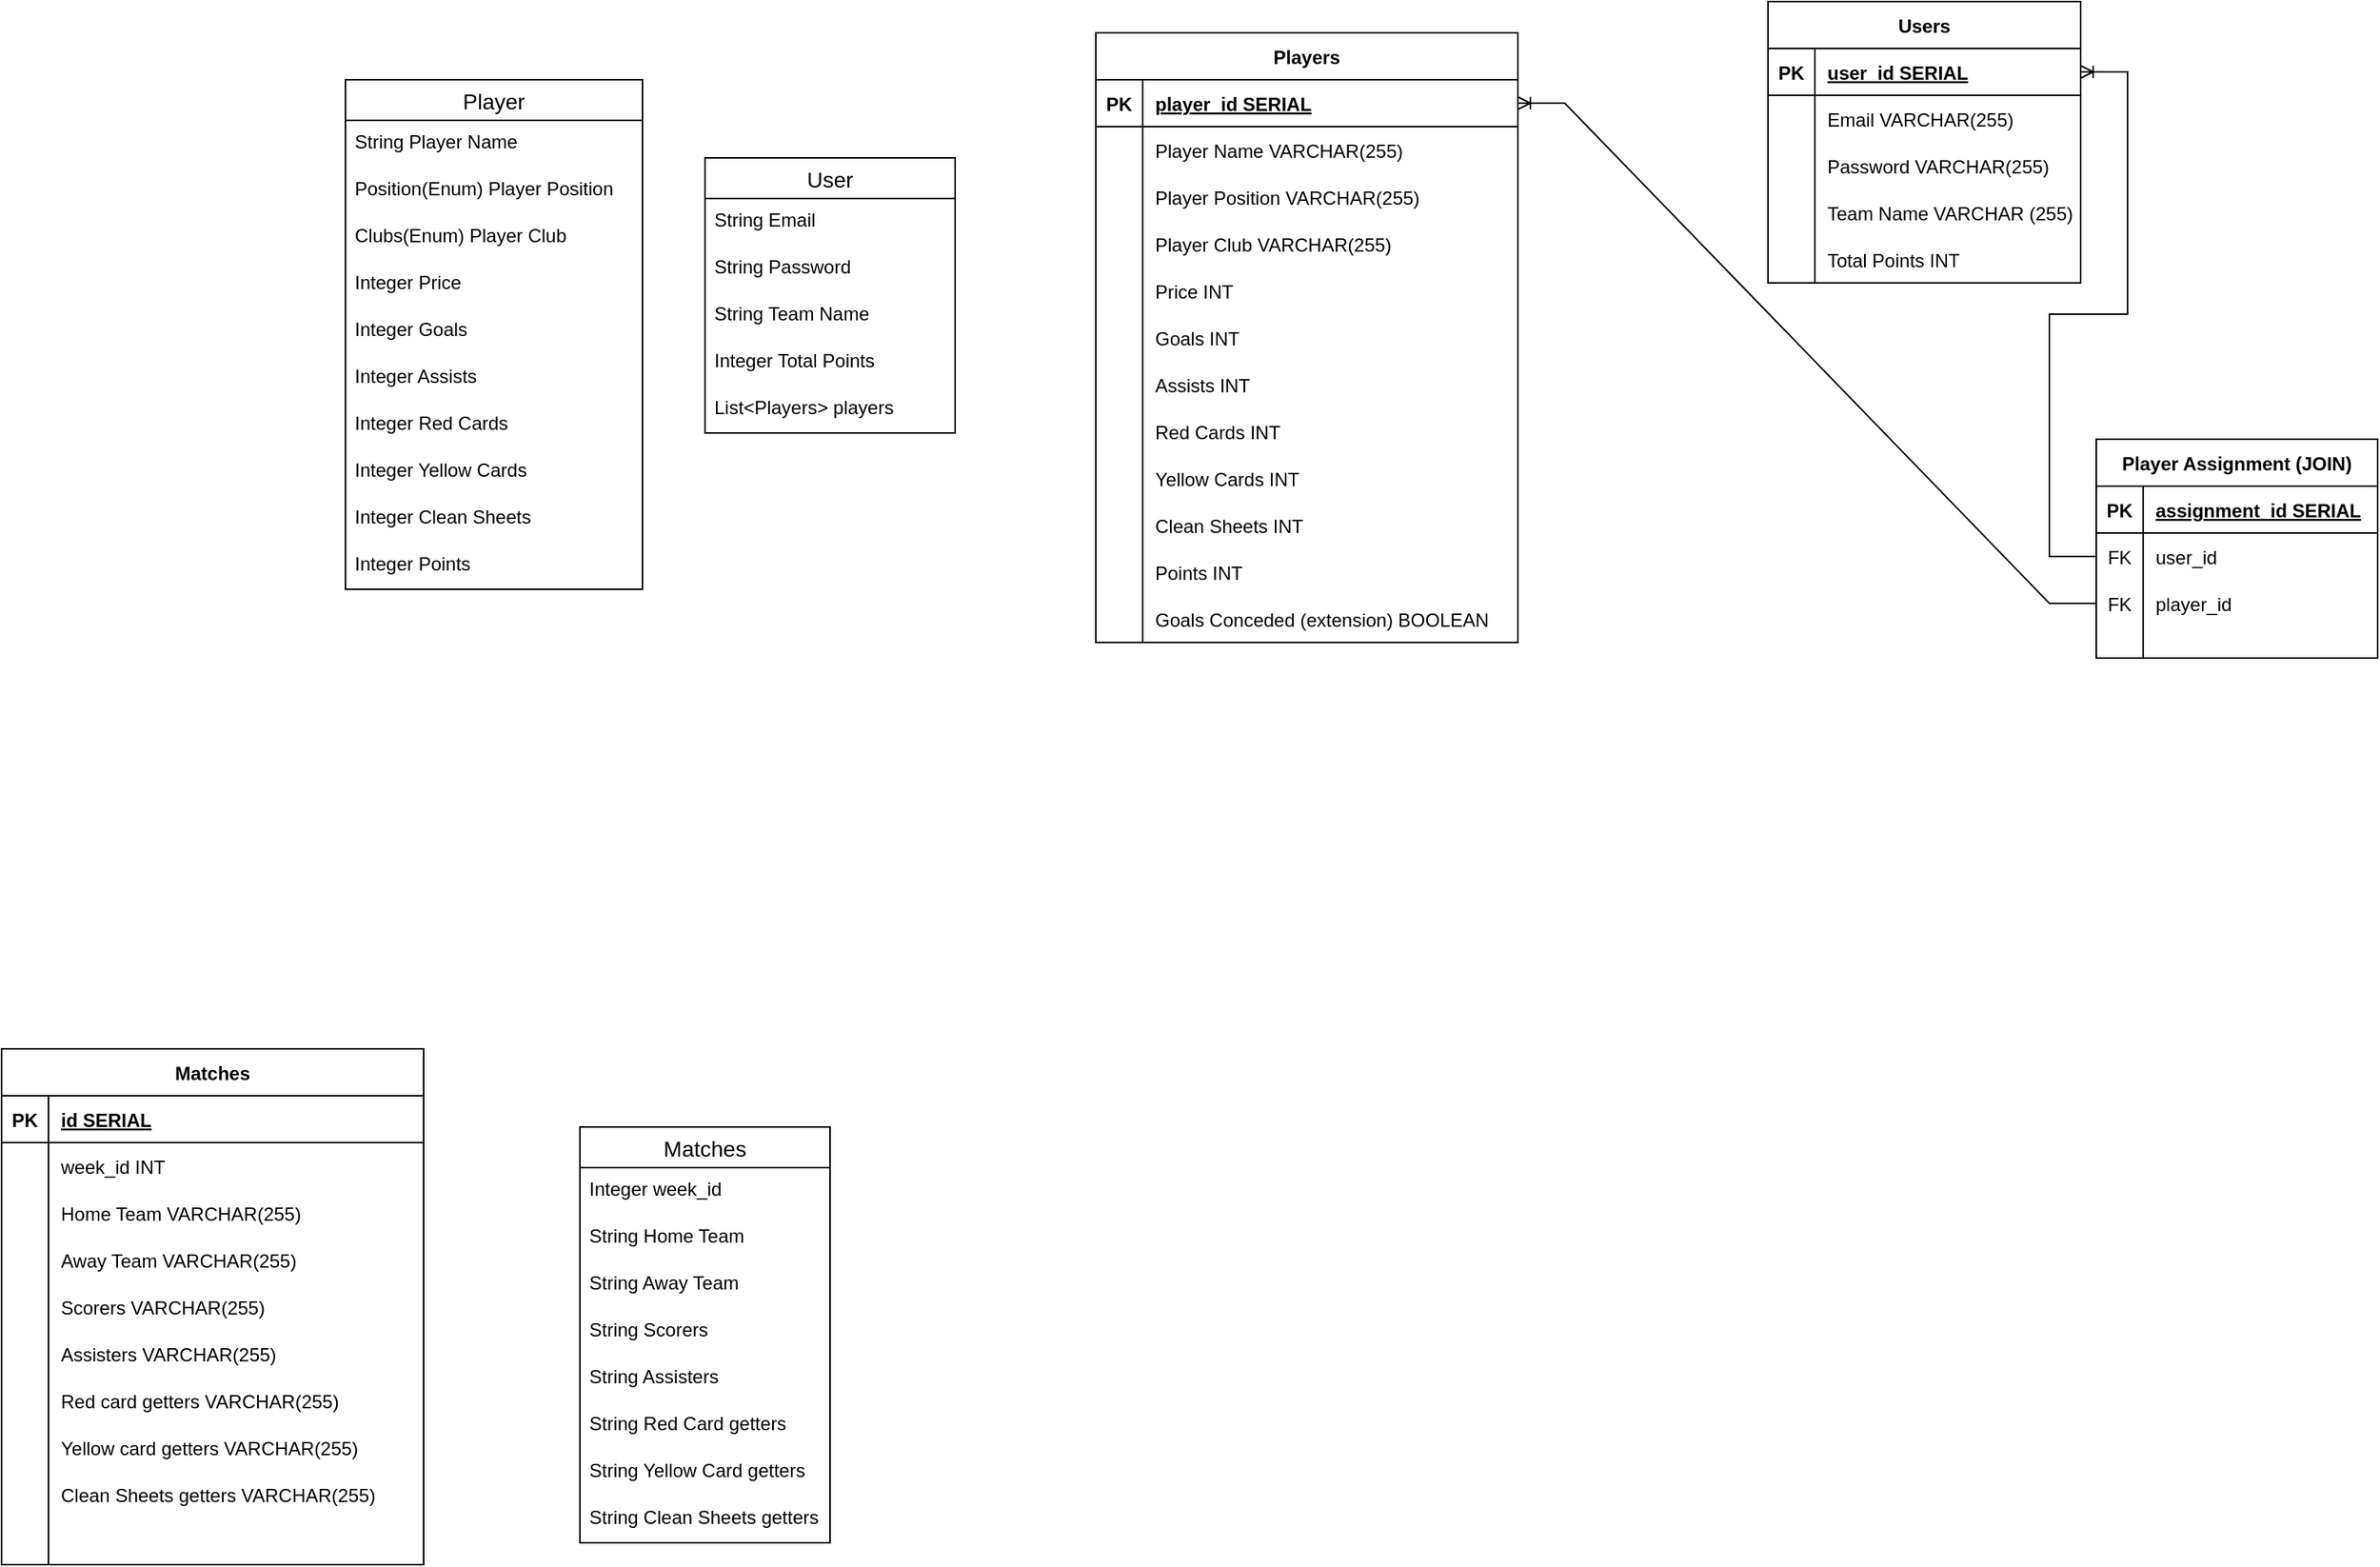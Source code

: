<mxfile version="16.6.3" type="github" pages="2">
  <diagram id="9XhqJXmCN1dYrfDe8zTq" name="Page-1">
    <mxGraphModel dx="2253" dy="662" grid="1" gridSize="10" guides="1" tooltips="1" connect="1" arrows="1" fold="1" page="1" pageScale="1" pageWidth="827" pageHeight="1169" math="0" shadow="0">
      <root>
        <mxCell id="0" />
        <mxCell id="1" parent="0" />
        <mxCell id="q5fQ6nlfeLpBxA3YFHx5-1" value="Players" style="shape=table;startSize=30;container=1;collapsible=1;childLayout=tableLayout;fixedRows=1;rowLines=0;fontStyle=1;align=center;resizeLast=1;" parent="1" vertex="1">
          <mxGeometry x="-100" y="60" width="270" height="390" as="geometry" />
        </mxCell>
        <mxCell id="q5fQ6nlfeLpBxA3YFHx5-2" value="" style="shape=tableRow;horizontal=0;startSize=0;swimlaneHead=0;swimlaneBody=0;fillColor=none;collapsible=0;dropTarget=0;points=[[0,0.5],[1,0.5]];portConstraint=eastwest;top=0;left=0;right=0;bottom=1;" parent="q5fQ6nlfeLpBxA3YFHx5-1" vertex="1">
          <mxGeometry y="30" width="270" height="30" as="geometry" />
        </mxCell>
        <mxCell id="q5fQ6nlfeLpBxA3YFHx5-3" value="PK" style="shape=partialRectangle;connectable=0;fillColor=none;top=0;left=0;bottom=0;right=0;fontStyle=1;overflow=hidden;" parent="q5fQ6nlfeLpBxA3YFHx5-2" vertex="1">
          <mxGeometry width="30" height="30" as="geometry">
            <mxRectangle width="30" height="30" as="alternateBounds" />
          </mxGeometry>
        </mxCell>
        <mxCell id="q5fQ6nlfeLpBxA3YFHx5-4" value="player_id SERIAL" style="shape=partialRectangle;connectable=0;fillColor=none;top=0;left=0;bottom=0;right=0;align=left;spacingLeft=6;fontStyle=5;overflow=hidden;" parent="q5fQ6nlfeLpBxA3YFHx5-2" vertex="1">
          <mxGeometry x="30" width="240" height="30" as="geometry">
            <mxRectangle width="240" height="30" as="alternateBounds" />
          </mxGeometry>
        </mxCell>
        <mxCell id="q5fQ6nlfeLpBxA3YFHx5-59" value="" style="shape=tableRow;horizontal=0;startSize=0;swimlaneHead=0;swimlaneBody=0;fillColor=none;collapsible=0;dropTarget=0;points=[[0,0.5],[1,0.5]];portConstraint=eastwest;top=0;left=0;right=0;bottom=0;" parent="q5fQ6nlfeLpBxA3YFHx5-1" vertex="1">
          <mxGeometry y="60" width="270" height="30" as="geometry" />
        </mxCell>
        <mxCell id="q5fQ6nlfeLpBxA3YFHx5-60" value="" style="shape=partialRectangle;connectable=0;fillColor=none;top=0;left=0;bottom=0;right=0;editable=1;overflow=hidden;" parent="q5fQ6nlfeLpBxA3YFHx5-59" vertex="1">
          <mxGeometry width="30" height="30" as="geometry">
            <mxRectangle width="30" height="30" as="alternateBounds" />
          </mxGeometry>
        </mxCell>
        <mxCell id="q5fQ6nlfeLpBxA3YFHx5-61" value="Player Name VARCHAR(255)" style="shape=partialRectangle;connectable=0;fillColor=none;top=0;left=0;bottom=0;right=0;align=left;spacingLeft=6;overflow=hidden;" parent="q5fQ6nlfeLpBxA3YFHx5-59" vertex="1">
          <mxGeometry x="30" width="240" height="30" as="geometry">
            <mxRectangle width="240" height="30" as="alternateBounds" />
          </mxGeometry>
        </mxCell>
        <mxCell id="q5fQ6nlfeLpBxA3YFHx5-65" value="" style="shape=tableRow;horizontal=0;startSize=0;swimlaneHead=0;swimlaneBody=0;fillColor=none;collapsible=0;dropTarget=0;points=[[0,0.5],[1,0.5]];portConstraint=eastwest;top=0;left=0;right=0;bottom=0;" parent="q5fQ6nlfeLpBxA3YFHx5-1" vertex="1">
          <mxGeometry y="90" width="270" height="30" as="geometry" />
        </mxCell>
        <mxCell id="q5fQ6nlfeLpBxA3YFHx5-66" value="" style="shape=partialRectangle;connectable=0;fillColor=none;top=0;left=0;bottom=0;right=0;editable=1;overflow=hidden;" parent="q5fQ6nlfeLpBxA3YFHx5-65" vertex="1">
          <mxGeometry width="30" height="30" as="geometry">
            <mxRectangle width="30" height="30" as="alternateBounds" />
          </mxGeometry>
        </mxCell>
        <mxCell id="q5fQ6nlfeLpBxA3YFHx5-67" value="Player Position VARCHAR(255)" style="shape=partialRectangle;connectable=0;fillColor=none;top=0;left=0;bottom=0;right=0;align=left;spacingLeft=6;overflow=hidden;" parent="q5fQ6nlfeLpBxA3YFHx5-65" vertex="1">
          <mxGeometry x="30" width="240" height="30" as="geometry">
            <mxRectangle width="240" height="30" as="alternateBounds" />
          </mxGeometry>
        </mxCell>
        <mxCell id="q5fQ6nlfeLpBxA3YFHx5-62" value="" style="shape=tableRow;horizontal=0;startSize=0;swimlaneHead=0;swimlaneBody=0;fillColor=none;collapsible=0;dropTarget=0;points=[[0,0.5],[1,0.5]];portConstraint=eastwest;top=0;left=0;right=0;bottom=0;" parent="q5fQ6nlfeLpBxA3YFHx5-1" vertex="1">
          <mxGeometry y="120" width="270" height="30" as="geometry" />
        </mxCell>
        <mxCell id="q5fQ6nlfeLpBxA3YFHx5-63" value="" style="shape=partialRectangle;connectable=0;fillColor=none;top=0;left=0;bottom=0;right=0;editable=1;overflow=hidden;" parent="q5fQ6nlfeLpBxA3YFHx5-62" vertex="1">
          <mxGeometry width="30" height="30" as="geometry">
            <mxRectangle width="30" height="30" as="alternateBounds" />
          </mxGeometry>
        </mxCell>
        <mxCell id="q5fQ6nlfeLpBxA3YFHx5-64" value="Player Club VARCHAR(255)" style="shape=partialRectangle;connectable=0;fillColor=none;top=0;left=0;bottom=0;right=0;align=left;spacingLeft=6;overflow=hidden;" parent="q5fQ6nlfeLpBxA3YFHx5-62" vertex="1">
          <mxGeometry x="30" width="240" height="30" as="geometry">
            <mxRectangle width="240" height="30" as="alternateBounds" />
          </mxGeometry>
        </mxCell>
        <mxCell id="q5fQ6nlfeLpBxA3YFHx5-5" value="" style="shape=tableRow;horizontal=0;startSize=0;swimlaneHead=0;swimlaneBody=0;fillColor=none;collapsible=0;dropTarget=0;points=[[0,0.5],[1,0.5]];portConstraint=eastwest;top=0;left=0;right=0;bottom=0;" parent="q5fQ6nlfeLpBxA3YFHx5-1" vertex="1">
          <mxGeometry y="150" width="270" height="30" as="geometry" />
        </mxCell>
        <mxCell id="q5fQ6nlfeLpBxA3YFHx5-6" value="" style="shape=partialRectangle;connectable=0;fillColor=none;top=0;left=0;bottom=0;right=0;editable=1;overflow=hidden;" parent="q5fQ6nlfeLpBxA3YFHx5-5" vertex="1">
          <mxGeometry width="30" height="30" as="geometry">
            <mxRectangle width="30" height="30" as="alternateBounds" />
          </mxGeometry>
        </mxCell>
        <mxCell id="q5fQ6nlfeLpBxA3YFHx5-7" value="Price INT" style="shape=partialRectangle;connectable=0;fillColor=none;top=0;left=0;bottom=0;right=0;align=left;spacingLeft=6;overflow=hidden;" parent="q5fQ6nlfeLpBxA3YFHx5-5" vertex="1">
          <mxGeometry x="30" width="240" height="30" as="geometry">
            <mxRectangle width="240" height="30" as="alternateBounds" />
          </mxGeometry>
        </mxCell>
        <mxCell id="q5fQ6nlfeLpBxA3YFHx5-8" value="" style="shape=tableRow;horizontal=0;startSize=0;swimlaneHead=0;swimlaneBody=0;fillColor=none;collapsible=0;dropTarget=0;points=[[0,0.5],[1,0.5]];portConstraint=eastwest;top=0;left=0;right=0;bottom=0;" parent="q5fQ6nlfeLpBxA3YFHx5-1" vertex="1">
          <mxGeometry y="180" width="270" height="30" as="geometry" />
        </mxCell>
        <mxCell id="q5fQ6nlfeLpBxA3YFHx5-9" value="" style="shape=partialRectangle;connectable=0;fillColor=none;top=0;left=0;bottom=0;right=0;editable=1;overflow=hidden;" parent="q5fQ6nlfeLpBxA3YFHx5-8" vertex="1">
          <mxGeometry width="30" height="30" as="geometry">
            <mxRectangle width="30" height="30" as="alternateBounds" />
          </mxGeometry>
        </mxCell>
        <mxCell id="q5fQ6nlfeLpBxA3YFHx5-10" value="Goals INT" style="shape=partialRectangle;connectable=0;fillColor=none;top=0;left=0;bottom=0;right=0;align=left;spacingLeft=6;overflow=hidden;" parent="q5fQ6nlfeLpBxA3YFHx5-8" vertex="1">
          <mxGeometry x="30" width="240" height="30" as="geometry">
            <mxRectangle width="240" height="30" as="alternateBounds" />
          </mxGeometry>
        </mxCell>
        <mxCell id="q5fQ6nlfeLpBxA3YFHx5-11" value="" style="shape=tableRow;horizontal=0;startSize=0;swimlaneHead=0;swimlaneBody=0;fillColor=none;collapsible=0;dropTarget=0;points=[[0,0.5],[1,0.5]];portConstraint=eastwest;top=0;left=0;right=0;bottom=0;" parent="q5fQ6nlfeLpBxA3YFHx5-1" vertex="1">
          <mxGeometry y="210" width="270" height="30" as="geometry" />
        </mxCell>
        <mxCell id="q5fQ6nlfeLpBxA3YFHx5-12" value="" style="shape=partialRectangle;connectable=0;fillColor=none;top=0;left=0;bottom=0;right=0;editable=1;overflow=hidden;" parent="q5fQ6nlfeLpBxA3YFHx5-11" vertex="1">
          <mxGeometry width="30" height="30" as="geometry">
            <mxRectangle width="30" height="30" as="alternateBounds" />
          </mxGeometry>
        </mxCell>
        <mxCell id="q5fQ6nlfeLpBxA3YFHx5-13" value="Assists INT" style="shape=partialRectangle;connectable=0;fillColor=none;top=0;left=0;bottom=0;right=0;align=left;spacingLeft=6;overflow=hidden;" parent="q5fQ6nlfeLpBxA3YFHx5-11" vertex="1">
          <mxGeometry x="30" width="240" height="30" as="geometry">
            <mxRectangle width="240" height="30" as="alternateBounds" />
          </mxGeometry>
        </mxCell>
        <mxCell id="q5fQ6nlfeLpBxA3YFHx5-44" value="" style="shape=tableRow;horizontal=0;startSize=0;swimlaneHead=0;swimlaneBody=0;fillColor=none;collapsible=0;dropTarget=0;points=[[0,0.5],[1,0.5]];portConstraint=eastwest;top=0;left=0;right=0;bottom=0;" parent="q5fQ6nlfeLpBxA3YFHx5-1" vertex="1">
          <mxGeometry y="240" width="270" height="30" as="geometry" />
        </mxCell>
        <mxCell id="q5fQ6nlfeLpBxA3YFHx5-45" value="" style="shape=partialRectangle;connectable=0;fillColor=none;top=0;left=0;bottom=0;right=0;editable=1;overflow=hidden;" parent="q5fQ6nlfeLpBxA3YFHx5-44" vertex="1">
          <mxGeometry width="30" height="30" as="geometry">
            <mxRectangle width="30" height="30" as="alternateBounds" />
          </mxGeometry>
        </mxCell>
        <mxCell id="q5fQ6nlfeLpBxA3YFHx5-46" value="Red Cards INT" style="shape=partialRectangle;connectable=0;fillColor=none;top=0;left=0;bottom=0;right=0;align=left;spacingLeft=6;overflow=hidden;" parent="q5fQ6nlfeLpBxA3YFHx5-44" vertex="1">
          <mxGeometry x="30" width="240" height="30" as="geometry">
            <mxRectangle width="240" height="30" as="alternateBounds" />
          </mxGeometry>
        </mxCell>
        <mxCell id="q5fQ6nlfeLpBxA3YFHx5-47" value="" style="shape=tableRow;horizontal=0;startSize=0;swimlaneHead=0;swimlaneBody=0;fillColor=none;collapsible=0;dropTarget=0;points=[[0,0.5],[1,0.5]];portConstraint=eastwest;top=0;left=0;right=0;bottom=0;" parent="q5fQ6nlfeLpBxA3YFHx5-1" vertex="1">
          <mxGeometry y="270" width="270" height="30" as="geometry" />
        </mxCell>
        <mxCell id="q5fQ6nlfeLpBxA3YFHx5-48" value="" style="shape=partialRectangle;connectable=0;fillColor=none;top=0;left=0;bottom=0;right=0;editable=1;overflow=hidden;" parent="q5fQ6nlfeLpBxA3YFHx5-47" vertex="1">
          <mxGeometry width="30" height="30" as="geometry">
            <mxRectangle width="30" height="30" as="alternateBounds" />
          </mxGeometry>
        </mxCell>
        <mxCell id="q5fQ6nlfeLpBxA3YFHx5-49" value="Yellow Cards INT" style="shape=partialRectangle;connectable=0;fillColor=none;top=0;left=0;bottom=0;right=0;align=left;spacingLeft=6;overflow=hidden;" parent="q5fQ6nlfeLpBxA3YFHx5-47" vertex="1">
          <mxGeometry x="30" width="240" height="30" as="geometry">
            <mxRectangle width="240" height="30" as="alternateBounds" />
          </mxGeometry>
        </mxCell>
        <mxCell id="q5fQ6nlfeLpBxA3YFHx5-50" value="" style="shape=tableRow;horizontal=0;startSize=0;swimlaneHead=0;swimlaneBody=0;fillColor=none;collapsible=0;dropTarget=0;points=[[0,0.5],[1,0.5]];portConstraint=eastwest;top=0;left=0;right=0;bottom=0;" parent="q5fQ6nlfeLpBxA3YFHx5-1" vertex="1">
          <mxGeometry y="300" width="270" height="30" as="geometry" />
        </mxCell>
        <mxCell id="q5fQ6nlfeLpBxA3YFHx5-51" value="" style="shape=partialRectangle;connectable=0;fillColor=none;top=0;left=0;bottom=0;right=0;editable=1;overflow=hidden;" parent="q5fQ6nlfeLpBxA3YFHx5-50" vertex="1">
          <mxGeometry width="30" height="30" as="geometry">
            <mxRectangle width="30" height="30" as="alternateBounds" />
          </mxGeometry>
        </mxCell>
        <mxCell id="q5fQ6nlfeLpBxA3YFHx5-52" value="Clean Sheets INT" style="shape=partialRectangle;connectable=0;fillColor=none;top=0;left=0;bottom=0;right=0;align=left;spacingLeft=6;overflow=hidden;" parent="q5fQ6nlfeLpBxA3YFHx5-50" vertex="1">
          <mxGeometry x="30" width="240" height="30" as="geometry">
            <mxRectangle width="240" height="30" as="alternateBounds" />
          </mxGeometry>
        </mxCell>
        <mxCell id="q5fQ6nlfeLpBxA3YFHx5-56" value="" style="shape=tableRow;horizontal=0;startSize=0;swimlaneHead=0;swimlaneBody=0;fillColor=none;collapsible=0;dropTarget=0;points=[[0,0.5],[1,0.5]];portConstraint=eastwest;top=0;left=0;right=0;bottom=0;" parent="q5fQ6nlfeLpBxA3YFHx5-1" vertex="1">
          <mxGeometry y="330" width="270" height="30" as="geometry" />
        </mxCell>
        <mxCell id="q5fQ6nlfeLpBxA3YFHx5-57" value="" style="shape=partialRectangle;connectable=0;fillColor=none;top=0;left=0;bottom=0;right=0;editable=1;overflow=hidden;" parent="q5fQ6nlfeLpBxA3YFHx5-56" vertex="1">
          <mxGeometry width="30" height="30" as="geometry">
            <mxRectangle width="30" height="30" as="alternateBounds" />
          </mxGeometry>
        </mxCell>
        <mxCell id="q5fQ6nlfeLpBxA3YFHx5-58" value="Points INT" style="shape=partialRectangle;connectable=0;fillColor=none;top=0;left=0;bottom=0;right=0;align=left;spacingLeft=6;overflow=hidden;" parent="q5fQ6nlfeLpBxA3YFHx5-56" vertex="1">
          <mxGeometry x="30" width="240" height="30" as="geometry">
            <mxRectangle width="240" height="30" as="alternateBounds" />
          </mxGeometry>
        </mxCell>
        <mxCell id="q5fQ6nlfeLpBxA3YFHx5-53" value="" style="shape=tableRow;horizontal=0;startSize=0;swimlaneHead=0;swimlaneBody=0;fillColor=none;collapsible=0;dropTarget=0;points=[[0,0.5],[1,0.5]];portConstraint=eastwest;top=0;left=0;right=0;bottom=0;" parent="q5fQ6nlfeLpBxA3YFHx5-1" vertex="1">
          <mxGeometry y="360" width="270" height="30" as="geometry" />
        </mxCell>
        <mxCell id="q5fQ6nlfeLpBxA3YFHx5-54" value="" style="shape=partialRectangle;connectable=0;fillColor=none;top=0;left=0;bottom=0;right=0;editable=1;overflow=hidden;" parent="q5fQ6nlfeLpBxA3YFHx5-53" vertex="1">
          <mxGeometry width="30" height="30" as="geometry">
            <mxRectangle width="30" height="30" as="alternateBounds" />
          </mxGeometry>
        </mxCell>
        <mxCell id="q5fQ6nlfeLpBxA3YFHx5-55" value="Goals Conceded (extension) BOOLEAN" style="shape=partialRectangle;connectable=0;fillColor=none;top=0;left=0;bottom=0;right=0;align=left;spacingLeft=6;overflow=hidden;" parent="q5fQ6nlfeLpBxA3YFHx5-53" vertex="1">
          <mxGeometry x="30" width="240" height="30" as="geometry">
            <mxRectangle width="240" height="30" as="alternateBounds" />
          </mxGeometry>
        </mxCell>
        <mxCell id="q5fQ6nlfeLpBxA3YFHx5-14" value="Player Assignment (JOIN)" style="shape=table;startSize=30;container=1;collapsible=1;childLayout=tableLayout;fixedRows=1;rowLines=0;fontStyle=1;align=center;resizeLast=1;" parent="1" vertex="1">
          <mxGeometry x="540" y="320" width="180" height="140" as="geometry" />
        </mxCell>
        <mxCell id="q5fQ6nlfeLpBxA3YFHx5-15" value="" style="shape=tableRow;horizontal=0;startSize=0;swimlaneHead=0;swimlaneBody=0;fillColor=none;collapsible=0;dropTarget=0;points=[[0,0.5],[1,0.5]];portConstraint=eastwest;top=0;left=0;right=0;bottom=1;" parent="q5fQ6nlfeLpBxA3YFHx5-14" vertex="1">
          <mxGeometry y="30" width="180" height="30" as="geometry" />
        </mxCell>
        <mxCell id="q5fQ6nlfeLpBxA3YFHx5-16" value="PK" style="shape=partialRectangle;connectable=0;fillColor=none;top=0;left=0;bottom=0;right=0;fontStyle=1;overflow=hidden;" parent="q5fQ6nlfeLpBxA3YFHx5-15" vertex="1">
          <mxGeometry width="30" height="30" as="geometry">
            <mxRectangle width="30" height="30" as="alternateBounds" />
          </mxGeometry>
        </mxCell>
        <mxCell id="q5fQ6nlfeLpBxA3YFHx5-17" value="assignment_id SERIAL" style="shape=partialRectangle;connectable=0;fillColor=none;top=0;left=0;bottom=0;right=0;align=left;spacingLeft=6;fontStyle=5;overflow=hidden;" parent="q5fQ6nlfeLpBxA3YFHx5-15" vertex="1">
          <mxGeometry x="30" width="150" height="30" as="geometry">
            <mxRectangle width="150" height="30" as="alternateBounds" />
          </mxGeometry>
        </mxCell>
        <mxCell id="q5fQ6nlfeLpBxA3YFHx5-18" value="" style="shape=tableRow;horizontal=0;startSize=0;swimlaneHead=0;swimlaneBody=0;fillColor=none;collapsible=0;dropTarget=0;points=[[0,0.5],[1,0.5]];portConstraint=eastwest;top=0;left=0;right=0;bottom=0;" parent="q5fQ6nlfeLpBxA3YFHx5-14" vertex="1">
          <mxGeometry y="60" width="180" height="30" as="geometry" />
        </mxCell>
        <mxCell id="q5fQ6nlfeLpBxA3YFHx5-19" value="FK" style="shape=partialRectangle;connectable=0;fillColor=none;top=0;left=0;bottom=0;right=0;editable=1;overflow=hidden;" parent="q5fQ6nlfeLpBxA3YFHx5-18" vertex="1">
          <mxGeometry width="30" height="30" as="geometry">
            <mxRectangle width="30" height="30" as="alternateBounds" />
          </mxGeometry>
        </mxCell>
        <mxCell id="q5fQ6nlfeLpBxA3YFHx5-20" value="user_id" style="shape=partialRectangle;connectable=0;fillColor=none;top=0;left=0;bottom=0;right=0;align=left;spacingLeft=6;overflow=hidden;" parent="q5fQ6nlfeLpBxA3YFHx5-18" vertex="1">
          <mxGeometry x="30" width="150" height="30" as="geometry">
            <mxRectangle width="150" height="30" as="alternateBounds" />
          </mxGeometry>
        </mxCell>
        <mxCell id="q5fQ6nlfeLpBxA3YFHx5-21" value="" style="shape=tableRow;horizontal=0;startSize=0;swimlaneHead=0;swimlaneBody=0;fillColor=none;collapsible=0;dropTarget=0;points=[[0,0.5],[1,0.5]];portConstraint=eastwest;top=0;left=0;right=0;bottom=0;" parent="q5fQ6nlfeLpBxA3YFHx5-14" vertex="1">
          <mxGeometry y="90" width="180" height="30" as="geometry" />
        </mxCell>
        <mxCell id="q5fQ6nlfeLpBxA3YFHx5-22" value="FK" style="shape=partialRectangle;connectable=0;fillColor=none;top=0;left=0;bottom=0;right=0;editable=1;overflow=hidden;" parent="q5fQ6nlfeLpBxA3YFHx5-21" vertex="1">
          <mxGeometry width="30" height="30" as="geometry">
            <mxRectangle width="30" height="30" as="alternateBounds" />
          </mxGeometry>
        </mxCell>
        <mxCell id="q5fQ6nlfeLpBxA3YFHx5-23" value="player_id" style="shape=partialRectangle;connectable=0;fillColor=none;top=0;left=0;bottom=0;right=0;align=left;spacingLeft=6;overflow=hidden;" parent="q5fQ6nlfeLpBxA3YFHx5-21" vertex="1">
          <mxGeometry x="30" width="150" height="30" as="geometry">
            <mxRectangle width="150" height="30" as="alternateBounds" />
          </mxGeometry>
        </mxCell>
        <mxCell id="q5fQ6nlfeLpBxA3YFHx5-24" value="" style="shape=tableRow;horizontal=0;startSize=0;swimlaneHead=0;swimlaneBody=0;fillColor=none;collapsible=0;dropTarget=0;points=[[0,0.5],[1,0.5]];portConstraint=eastwest;top=0;left=0;right=0;bottom=0;" parent="q5fQ6nlfeLpBxA3YFHx5-14" vertex="1">
          <mxGeometry y="120" width="180" height="20" as="geometry" />
        </mxCell>
        <mxCell id="q5fQ6nlfeLpBxA3YFHx5-25" value="" style="shape=partialRectangle;connectable=0;fillColor=none;top=0;left=0;bottom=0;right=0;editable=1;overflow=hidden;" parent="q5fQ6nlfeLpBxA3YFHx5-24" vertex="1">
          <mxGeometry width="30" height="20" as="geometry">
            <mxRectangle width="30" height="20" as="alternateBounds" />
          </mxGeometry>
        </mxCell>
        <mxCell id="q5fQ6nlfeLpBxA3YFHx5-26" value="" style="shape=partialRectangle;connectable=0;fillColor=none;top=0;left=0;bottom=0;right=0;align=left;spacingLeft=6;overflow=hidden;" parent="q5fQ6nlfeLpBxA3YFHx5-24" vertex="1">
          <mxGeometry x="30" width="150" height="20" as="geometry">
            <mxRectangle width="150" height="20" as="alternateBounds" />
          </mxGeometry>
        </mxCell>
        <mxCell id="q5fQ6nlfeLpBxA3YFHx5-27" value="Users" style="shape=table;startSize=30;container=1;collapsible=1;childLayout=tableLayout;fixedRows=1;rowLines=0;fontStyle=1;align=center;resizeLast=1;" parent="1" vertex="1">
          <mxGeometry x="330" y="40" width="200" height="180" as="geometry" />
        </mxCell>
        <mxCell id="q5fQ6nlfeLpBxA3YFHx5-28" value="" style="shape=tableRow;horizontal=0;startSize=0;swimlaneHead=0;swimlaneBody=0;fillColor=none;collapsible=0;dropTarget=0;points=[[0,0.5],[1,0.5]];portConstraint=eastwest;top=0;left=0;right=0;bottom=1;" parent="q5fQ6nlfeLpBxA3YFHx5-27" vertex="1">
          <mxGeometry y="30" width="200" height="30" as="geometry" />
        </mxCell>
        <mxCell id="q5fQ6nlfeLpBxA3YFHx5-29" value="PK" style="shape=partialRectangle;connectable=0;fillColor=none;top=0;left=0;bottom=0;right=0;fontStyle=1;overflow=hidden;" parent="q5fQ6nlfeLpBxA3YFHx5-28" vertex="1">
          <mxGeometry width="30" height="30" as="geometry">
            <mxRectangle width="30" height="30" as="alternateBounds" />
          </mxGeometry>
        </mxCell>
        <mxCell id="q5fQ6nlfeLpBxA3YFHx5-30" value="user_id SERIAL" style="shape=partialRectangle;connectable=0;fillColor=none;top=0;left=0;bottom=0;right=0;align=left;spacingLeft=6;fontStyle=5;overflow=hidden;" parent="q5fQ6nlfeLpBxA3YFHx5-28" vertex="1">
          <mxGeometry x="30" width="170" height="30" as="geometry">
            <mxRectangle width="170" height="30" as="alternateBounds" />
          </mxGeometry>
        </mxCell>
        <mxCell id="q5fQ6nlfeLpBxA3YFHx5-31" value="" style="shape=tableRow;horizontal=0;startSize=0;swimlaneHead=0;swimlaneBody=0;fillColor=none;collapsible=0;dropTarget=0;points=[[0,0.5],[1,0.5]];portConstraint=eastwest;top=0;left=0;right=0;bottom=0;" parent="q5fQ6nlfeLpBxA3YFHx5-27" vertex="1">
          <mxGeometry y="60" width="200" height="30" as="geometry" />
        </mxCell>
        <mxCell id="q5fQ6nlfeLpBxA3YFHx5-32" value="" style="shape=partialRectangle;connectable=0;fillColor=none;top=0;left=0;bottom=0;right=0;editable=1;overflow=hidden;" parent="q5fQ6nlfeLpBxA3YFHx5-31" vertex="1">
          <mxGeometry width="30" height="30" as="geometry">
            <mxRectangle width="30" height="30" as="alternateBounds" />
          </mxGeometry>
        </mxCell>
        <mxCell id="q5fQ6nlfeLpBxA3YFHx5-33" value="Email VARCHAR(255)" style="shape=partialRectangle;connectable=0;fillColor=none;top=0;left=0;bottom=0;right=0;align=left;spacingLeft=6;overflow=hidden;" parent="q5fQ6nlfeLpBxA3YFHx5-31" vertex="1">
          <mxGeometry x="30" width="170" height="30" as="geometry">
            <mxRectangle width="170" height="30" as="alternateBounds" />
          </mxGeometry>
        </mxCell>
        <mxCell id="q5fQ6nlfeLpBxA3YFHx5-37" value="" style="shape=tableRow;horizontal=0;startSize=0;swimlaneHead=0;swimlaneBody=0;fillColor=none;collapsible=0;dropTarget=0;points=[[0,0.5],[1,0.5]];portConstraint=eastwest;top=0;left=0;right=0;bottom=0;" parent="q5fQ6nlfeLpBxA3YFHx5-27" vertex="1">
          <mxGeometry y="90" width="200" height="30" as="geometry" />
        </mxCell>
        <mxCell id="q5fQ6nlfeLpBxA3YFHx5-38" value="" style="shape=partialRectangle;connectable=0;fillColor=none;top=0;left=0;bottom=0;right=0;editable=1;overflow=hidden;" parent="q5fQ6nlfeLpBxA3YFHx5-37" vertex="1">
          <mxGeometry width="30" height="30" as="geometry">
            <mxRectangle width="30" height="30" as="alternateBounds" />
          </mxGeometry>
        </mxCell>
        <mxCell id="q5fQ6nlfeLpBxA3YFHx5-39" value="Password VARCHAR(255)" style="shape=partialRectangle;connectable=0;fillColor=none;top=0;left=0;bottom=0;right=0;align=left;spacingLeft=6;overflow=hidden;" parent="q5fQ6nlfeLpBxA3YFHx5-37" vertex="1">
          <mxGeometry x="30" width="170" height="30" as="geometry">
            <mxRectangle width="170" height="30" as="alternateBounds" />
          </mxGeometry>
        </mxCell>
        <mxCell id="q5fQ6nlfeLpBxA3YFHx5-34" value="" style="shape=tableRow;horizontal=0;startSize=0;swimlaneHead=0;swimlaneBody=0;fillColor=none;collapsible=0;dropTarget=0;points=[[0,0.5],[1,0.5]];portConstraint=eastwest;top=0;left=0;right=0;bottom=0;" parent="q5fQ6nlfeLpBxA3YFHx5-27" vertex="1">
          <mxGeometry y="120" width="200" height="30" as="geometry" />
        </mxCell>
        <mxCell id="q5fQ6nlfeLpBxA3YFHx5-35" value="" style="shape=partialRectangle;connectable=0;fillColor=none;top=0;left=0;bottom=0;right=0;editable=1;overflow=hidden;" parent="q5fQ6nlfeLpBxA3YFHx5-34" vertex="1">
          <mxGeometry width="30" height="30" as="geometry">
            <mxRectangle width="30" height="30" as="alternateBounds" />
          </mxGeometry>
        </mxCell>
        <mxCell id="q5fQ6nlfeLpBxA3YFHx5-36" value="Team Name VARCHAR (255)" style="shape=partialRectangle;connectable=0;fillColor=none;top=0;left=0;bottom=0;right=0;align=left;spacingLeft=6;overflow=hidden;" parent="q5fQ6nlfeLpBxA3YFHx5-34" vertex="1">
          <mxGeometry x="30" width="170" height="30" as="geometry">
            <mxRectangle width="170" height="30" as="alternateBounds" />
          </mxGeometry>
        </mxCell>
        <mxCell id="q5fQ6nlfeLpBxA3YFHx5-84" value="" style="shape=tableRow;horizontal=0;startSize=0;swimlaneHead=0;swimlaneBody=0;fillColor=none;collapsible=0;dropTarget=0;points=[[0,0.5],[1,0.5]];portConstraint=eastwest;top=0;left=0;right=0;bottom=0;" parent="q5fQ6nlfeLpBxA3YFHx5-27" vertex="1">
          <mxGeometry y="150" width="200" height="30" as="geometry" />
        </mxCell>
        <mxCell id="q5fQ6nlfeLpBxA3YFHx5-85" value="" style="shape=partialRectangle;connectable=0;fillColor=none;top=0;left=0;bottom=0;right=0;editable=1;overflow=hidden;" parent="q5fQ6nlfeLpBxA3YFHx5-84" vertex="1">
          <mxGeometry width="30" height="30" as="geometry">
            <mxRectangle width="30" height="30" as="alternateBounds" />
          </mxGeometry>
        </mxCell>
        <mxCell id="q5fQ6nlfeLpBxA3YFHx5-86" value="Total Points INT" style="shape=partialRectangle;connectable=0;fillColor=none;top=0;left=0;bottom=0;right=0;align=left;spacingLeft=6;overflow=hidden;" parent="q5fQ6nlfeLpBxA3YFHx5-84" vertex="1">
          <mxGeometry x="30" width="170" height="30" as="geometry">
            <mxRectangle width="170" height="30" as="alternateBounds" />
          </mxGeometry>
        </mxCell>
        <mxCell id="q5fQ6nlfeLpBxA3YFHx5-40" value="Player" style="swimlane;fontStyle=0;childLayout=stackLayout;horizontal=1;startSize=26;horizontalStack=0;resizeParent=1;resizeParentMax=0;resizeLast=0;collapsible=1;marginBottom=0;align=center;fontSize=14;" parent="1" vertex="1">
          <mxGeometry x="-580" y="90" width="190" height="326" as="geometry" />
        </mxCell>
        <mxCell id="q5fQ6nlfeLpBxA3YFHx5-41" value="String Player Name" style="text;strokeColor=none;fillColor=none;spacingLeft=4;spacingRight=4;overflow=hidden;rotatable=0;points=[[0,0.5],[1,0.5]];portConstraint=eastwest;fontSize=12;" parent="q5fQ6nlfeLpBxA3YFHx5-40" vertex="1">
          <mxGeometry y="26" width="190" height="30" as="geometry" />
        </mxCell>
        <mxCell id="q5fQ6nlfeLpBxA3YFHx5-43" value="Position(Enum) Player Position" style="text;strokeColor=none;fillColor=none;spacingLeft=4;spacingRight=4;overflow=hidden;rotatable=0;points=[[0,0.5],[1,0.5]];portConstraint=eastwest;fontSize=12;" parent="q5fQ6nlfeLpBxA3YFHx5-40" vertex="1">
          <mxGeometry y="56" width="190" height="30" as="geometry" />
        </mxCell>
        <mxCell id="q5fQ6nlfeLpBxA3YFHx5-42" value="Clubs(Enum) Player Club" style="text;strokeColor=none;fillColor=none;spacingLeft=4;spacingRight=4;overflow=hidden;rotatable=0;points=[[0,0.5],[1,0.5]];portConstraint=eastwest;fontSize=12;" parent="q5fQ6nlfeLpBxA3YFHx5-40" vertex="1">
          <mxGeometry y="86" width="190" height="30" as="geometry" />
        </mxCell>
        <mxCell id="q5fQ6nlfeLpBxA3YFHx5-105" value="Integer Price" style="text;strokeColor=none;fillColor=none;spacingLeft=4;spacingRight=4;overflow=hidden;rotatable=0;points=[[0,0.5],[1,0.5]];portConstraint=eastwest;fontSize=12;" parent="q5fQ6nlfeLpBxA3YFHx5-40" vertex="1">
          <mxGeometry y="116" width="190" height="30" as="geometry" />
        </mxCell>
        <mxCell id="q5fQ6nlfeLpBxA3YFHx5-106" value="Integer Goals" style="text;strokeColor=none;fillColor=none;spacingLeft=4;spacingRight=4;overflow=hidden;rotatable=0;points=[[0,0.5],[1,0.5]];portConstraint=eastwest;fontSize=12;" parent="q5fQ6nlfeLpBxA3YFHx5-40" vertex="1">
          <mxGeometry y="146" width="190" height="30" as="geometry" />
        </mxCell>
        <mxCell id="q5fQ6nlfeLpBxA3YFHx5-107" value="Integer Assists" style="text;strokeColor=none;fillColor=none;spacingLeft=4;spacingRight=4;overflow=hidden;rotatable=0;points=[[0,0.5],[1,0.5]];portConstraint=eastwest;fontSize=12;" parent="q5fQ6nlfeLpBxA3YFHx5-40" vertex="1">
          <mxGeometry y="176" width="190" height="30" as="geometry" />
        </mxCell>
        <mxCell id="q5fQ6nlfeLpBxA3YFHx5-108" value="Integer Red Cards" style="text;strokeColor=none;fillColor=none;spacingLeft=4;spacingRight=4;overflow=hidden;rotatable=0;points=[[0,0.5],[1,0.5]];portConstraint=eastwest;fontSize=12;" parent="q5fQ6nlfeLpBxA3YFHx5-40" vertex="1">
          <mxGeometry y="206" width="190" height="30" as="geometry" />
        </mxCell>
        <mxCell id="q5fQ6nlfeLpBxA3YFHx5-109" value="Integer Yellow Cards" style="text;strokeColor=none;fillColor=none;spacingLeft=4;spacingRight=4;overflow=hidden;rotatable=0;points=[[0,0.5],[1,0.5]];portConstraint=eastwest;fontSize=12;" parent="q5fQ6nlfeLpBxA3YFHx5-40" vertex="1">
          <mxGeometry y="236" width="190" height="30" as="geometry" />
        </mxCell>
        <mxCell id="q5fQ6nlfeLpBxA3YFHx5-110" value="Integer Clean Sheets" style="text;strokeColor=none;fillColor=none;spacingLeft=4;spacingRight=4;overflow=hidden;rotatable=0;points=[[0,0.5],[1,0.5]];portConstraint=eastwest;fontSize=12;" parent="q5fQ6nlfeLpBxA3YFHx5-40" vertex="1">
          <mxGeometry y="266" width="190" height="30" as="geometry" />
        </mxCell>
        <mxCell id="FbqcEOpngSGnnBCmuwIC-1" value="Integer Points" style="text;strokeColor=none;fillColor=none;spacingLeft=4;spacingRight=4;overflow=hidden;rotatable=0;points=[[0,0.5],[1,0.5]];portConstraint=eastwest;fontSize=12;" vertex="1" parent="q5fQ6nlfeLpBxA3YFHx5-40">
          <mxGeometry y="296" width="190" height="30" as="geometry" />
        </mxCell>
        <mxCell id="q5fQ6nlfeLpBxA3YFHx5-91" value="User" style="swimlane;fontStyle=0;childLayout=stackLayout;horizontal=1;startSize=26;horizontalStack=0;resizeParent=1;resizeParentMax=0;resizeLast=0;collapsible=1;marginBottom=0;align=center;fontSize=14;" parent="1" vertex="1">
          <mxGeometry x="-350" y="140" width="160" height="176" as="geometry" />
        </mxCell>
        <mxCell id="q5fQ6nlfeLpBxA3YFHx5-92" value="String Email" style="text;strokeColor=none;fillColor=none;spacingLeft=4;spacingRight=4;overflow=hidden;rotatable=0;points=[[0,0.5],[1,0.5]];portConstraint=eastwest;fontSize=12;" parent="q5fQ6nlfeLpBxA3YFHx5-91" vertex="1">
          <mxGeometry y="26" width="160" height="30" as="geometry" />
        </mxCell>
        <mxCell id="q5fQ6nlfeLpBxA3YFHx5-93" value="String Password" style="text;strokeColor=none;fillColor=none;spacingLeft=4;spacingRight=4;overflow=hidden;rotatable=0;points=[[0,0.5],[1,0.5]];portConstraint=eastwest;fontSize=12;" parent="q5fQ6nlfeLpBxA3YFHx5-91" vertex="1">
          <mxGeometry y="56" width="160" height="30" as="geometry" />
        </mxCell>
        <mxCell id="q5fQ6nlfeLpBxA3YFHx5-94" value="String Team Name" style="text;strokeColor=none;fillColor=none;spacingLeft=4;spacingRight=4;overflow=hidden;rotatable=0;points=[[0,0.5],[1,0.5]];portConstraint=eastwest;fontSize=12;" parent="q5fQ6nlfeLpBxA3YFHx5-91" vertex="1">
          <mxGeometry y="86" width="160" height="30" as="geometry" />
        </mxCell>
        <mxCell id="YVJlvQwVS9NS3-HbY0kj-26" value="Integer Total Points" style="text;strokeColor=none;fillColor=none;spacingLeft=4;spacingRight=4;overflow=hidden;rotatable=0;points=[[0,0.5],[1,0.5]];portConstraint=eastwest;fontSize=12;" vertex="1" parent="q5fQ6nlfeLpBxA3YFHx5-91">
          <mxGeometry y="116" width="160" height="30" as="geometry" />
        </mxCell>
        <mxCell id="wWz0uf3F-zvRg2ixsiUw-2" value="List&lt;Players&gt; players" style="text;strokeColor=none;fillColor=none;spacingLeft=4;spacingRight=4;overflow=hidden;rotatable=0;points=[[0,0.5],[1,0.5]];portConstraint=eastwest;fontSize=12;" vertex="1" parent="q5fQ6nlfeLpBxA3YFHx5-91">
          <mxGeometry y="146" width="160" height="30" as="geometry" />
        </mxCell>
        <mxCell id="q5fQ6nlfeLpBxA3YFHx5-99" value="Matches" style="swimlane;fontStyle=0;childLayout=stackLayout;horizontal=1;startSize=26;horizontalStack=0;resizeParent=1;resizeParentMax=0;resizeLast=0;collapsible=1;marginBottom=0;align=center;fontSize=14;" parent="1" vertex="1">
          <mxGeometry x="-430" y="760" width="160" height="266" as="geometry" />
        </mxCell>
        <mxCell id="q5fQ6nlfeLpBxA3YFHx5-100" value="Integer week_id" style="text;strokeColor=none;fillColor=none;spacingLeft=4;spacingRight=4;overflow=hidden;rotatable=0;points=[[0,0.5],[1,0.5]];portConstraint=eastwest;fontSize=12;" parent="q5fQ6nlfeLpBxA3YFHx5-99" vertex="1">
          <mxGeometry y="26" width="160" height="30" as="geometry" />
        </mxCell>
        <mxCell id="q5fQ6nlfeLpBxA3YFHx5-101" value="String Home Team" style="text;strokeColor=none;fillColor=none;spacingLeft=4;spacingRight=4;overflow=hidden;rotatable=0;points=[[0,0.5],[1,0.5]];portConstraint=eastwest;fontSize=12;" parent="q5fQ6nlfeLpBxA3YFHx5-99" vertex="1">
          <mxGeometry y="56" width="160" height="30" as="geometry" />
        </mxCell>
        <mxCell id="q5fQ6nlfeLpBxA3YFHx5-102" value="String Away Team" style="text;strokeColor=none;fillColor=none;spacingLeft=4;spacingRight=4;overflow=hidden;rotatable=0;points=[[0,0.5],[1,0.5]];portConstraint=eastwest;fontSize=12;" parent="q5fQ6nlfeLpBxA3YFHx5-99" vertex="1">
          <mxGeometry y="86" width="160" height="30" as="geometry" />
        </mxCell>
        <mxCell id="YVJlvQwVS9NS3-HbY0kj-29" value="String Scorers" style="text;strokeColor=none;fillColor=none;spacingLeft=4;spacingRight=4;overflow=hidden;rotatable=0;points=[[0,0.5],[1,0.5]];portConstraint=eastwest;fontSize=12;" vertex="1" parent="q5fQ6nlfeLpBxA3YFHx5-99">
          <mxGeometry y="116" width="160" height="30" as="geometry" />
        </mxCell>
        <mxCell id="YVJlvQwVS9NS3-HbY0kj-31" value="String Assisters" style="text;strokeColor=none;fillColor=none;spacingLeft=4;spacingRight=4;overflow=hidden;rotatable=0;points=[[0,0.5],[1,0.5]];portConstraint=eastwest;fontSize=12;" vertex="1" parent="q5fQ6nlfeLpBxA3YFHx5-99">
          <mxGeometry y="146" width="160" height="30" as="geometry" />
        </mxCell>
        <mxCell id="YVJlvQwVS9NS3-HbY0kj-32" value="String Red Card getters" style="text;strokeColor=none;fillColor=none;spacingLeft=4;spacingRight=4;overflow=hidden;rotatable=0;points=[[0,0.5],[1,0.5]];portConstraint=eastwest;fontSize=12;" vertex="1" parent="q5fQ6nlfeLpBxA3YFHx5-99">
          <mxGeometry y="176" width="160" height="30" as="geometry" />
        </mxCell>
        <mxCell id="YVJlvQwVS9NS3-HbY0kj-33" value="String Yellow Card getters" style="text;strokeColor=none;fillColor=none;spacingLeft=4;spacingRight=4;overflow=hidden;rotatable=0;points=[[0,0.5],[1,0.5]];portConstraint=eastwest;fontSize=12;" vertex="1" parent="q5fQ6nlfeLpBxA3YFHx5-99">
          <mxGeometry y="206" width="160" height="30" as="geometry" />
        </mxCell>
        <mxCell id="YVJlvQwVS9NS3-HbY0kj-34" value="String Clean Sheets getters" style="text;strokeColor=none;fillColor=none;spacingLeft=4;spacingRight=4;overflow=hidden;rotatable=0;points=[[0,0.5],[1,0.5]];portConstraint=eastwest;fontSize=12;" vertex="1" parent="q5fQ6nlfeLpBxA3YFHx5-99">
          <mxGeometry y="236" width="160" height="30" as="geometry" />
        </mxCell>
        <mxCell id="q5fQ6nlfeLpBxA3YFHx5-103" value="" style="edgeStyle=entityRelationEdgeStyle;fontSize=12;html=1;endArrow=ERoneToMany;rounded=0;exitX=0;exitY=0.5;exitDx=0;exitDy=0;entryX=1;entryY=0.5;entryDx=0;entryDy=0;" parent="1" source="q5fQ6nlfeLpBxA3YFHx5-21" target="q5fQ6nlfeLpBxA3YFHx5-2" edge="1">
          <mxGeometry width="100" height="100" relative="1" as="geometry">
            <mxPoint x="360" y="370" as="sourcePoint" />
            <mxPoint x="460" y="270" as="targetPoint" />
          </mxGeometry>
        </mxCell>
        <mxCell id="WPUN5ZgyFoIzRGSc--xj-1" value="Matches" style="shape=table;startSize=30;container=1;collapsible=1;childLayout=tableLayout;fixedRows=1;rowLines=0;fontStyle=1;align=center;resizeLast=1;" vertex="1" parent="1">
          <mxGeometry x="-800" y="710" width="270" height="330" as="geometry" />
        </mxCell>
        <mxCell id="WPUN5ZgyFoIzRGSc--xj-2" value="" style="shape=tableRow;horizontal=0;startSize=0;swimlaneHead=0;swimlaneBody=0;fillColor=none;collapsible=0;dropTarget=0;points=[[0,0.5],[1,0.5]];portConstraint=eastwest;top=0;left=0;right=0;bottom=1;" vertex="1" parent="WPUN5ZgyFoIzRGSc--xj-1">
          <mxGeometry y="30" width="270" height="30" as="geometry" />
        </mxCell>
        <mxCell id="WPUN5ZgyFoIzRGSc--xj-3" value="PK" style="shape=partialRectangle;connectable=0;fillColor=none;top=0;left=0;bottom=0;right=0;fontStyle=1;overflow=hidden;" vertex="1" parent="WPUN5ZgyFoIzRGSc--xj-2">
          <mxGeometry width="30" height="30" as="geometry">
            <mxRectangle width="30" height="30" as="alternateBounds" />
          </mxGeometry>
        </mxCell>
        <mxCell id="WPUN5ZgyFoIzRGSc--xj-4" value="id SERIAL" style="shape=partialRectangle;connectable=0;fillColor=none;top=0;left=0;bottom=0;right=0;align=left;spacingLeft=6;fontStyle=5;overflow=hidden;" vertex="1" parent="WPUN5ZgyFoIzRGSc--xj-2">
          <mxGeometry x="30" width="240" height="30" as="geometry">
            <mxRectangle width="240" height="30" as="alternateBounds" />
          </mxGeometry>
        </mxCell>
        <mxCell id="WPUN5ZgyFoIzRGSc--xj-5" value="" style="shape=tableRow;horizontal=0;startSize=0;swimlaneHead=0;swimlaneBody=0;fillColor=none;collapsible=0;dropTarget=0;points=[[0,0.5],[1,0.5]];portConstraint=eastwest;top=0;left=0;right=0;bottom=0;" vertex="1" parent="WPUN5ZgyFoIzRGSc--xj-1">
          <mxGeometry y="60" width="270" height="30" as="geometry" />
        </mxCell>
        <mxCell id="WPUN5ZgyFoIzRGSc--xj-6" value="" style="shape=partialRectangle;connectable=0;fillColor=none;top=0;left=0;bottom=0;right=0;editable=1;overflow=hidden;" vertex="1" parent="WPUN5ZgyFoIzRGSc--xj-5">
          <mxGeometry width="30" height="30" as="geometry">
            <mxRectangle width="30" height="30" as="alternateBounds" />
          </mxGeometry>
        </mxCell>
        <mxCell id="WPUN5ZgyFoIzRGSc--xj-7" value="week_id INT" style="shape=partialRectangle;connectable=0;fillColor=none;top=0;left=0;bottom=0;right=0;align=left;spacingLeft=6;overflow=hidden;" vertex="1" parent="WPUN5ZgyFoIzRGSc--xj-5">
          <mxGeometry x="30" width="240" height="30" as="geometry">
            <mxRectangle width="240" height="30" as="alternateBounds" />
          </mxGeometry>
        </mxCell>
        <mxCell id="YVJlvQwVS9NS3-HbY0kj-20" value="" style="shape=tableRow;horizontal=0;startSize=0;swimlaneHead=0;swimlaneBody=0;fillColor=none;collapsible=0;dropTarget=0;points=[[0,0.5],[1,0.5]];portConstraint=eastwest;top=0;left=0;right=0;bottom=0;" vertex="1" parent="WPUN5ZgyFoIzRGSc--xj-1">
          <mxGeometry y="90" width="270" height="30" as="geometry" />
        </mxCell>
        <mxCell id="YVJlvQwVS9NS3-HbY0kj-21" value="" style="shape=partialRectangle;connectable=0;fillColor=none;top=0;left=0;bottom=0;right=0;editable=1;overflow=hidden;" vertex="1" parent="YVJlvQwVS9NS3-HbY0kj-20">
          <mxGeometry width="30" height="30" as="geometry">
            <mxRectangle width="30" height="30" as="alternateBounds" />
          </mxGeometry>
        </mxCell>
        <mxCell id="YVJlvQwVS9NS3-HbY0kj-22" value="Home Team VARCHAR(255)" style="shape=partialRectangle;connectable=0;fillColor=none;top=0;left=0;bottom=0;right=0;align=left;spacingLeft=6;overflow=hidden;" vertex="1" parent="YVJlvQwVS9NS3-HbY0kj-20">
          <mxGeometry x="30" width="240" height="30" as="geometry">
            <mxRectangle width="240" height="30" as="alternateBounds" />
          </mxGeometry>
        </mxCell>
        <mxCell id="YVJlvQwVS9NS3-HbY0kj-23" value="" style="shape=tableRow;horizontal=0;startSize=0;swimlaneHead=0;swimlaneBody=0;fillColor=none;collapsible=0;dropTarget=0;points=[[0,0.5],[1,0.5]];portConstraint=eastwest;top=0;left=0;right=0;bottom=0;" vertex="1" parent="WPUN5ZgyFoIzRGSc--xj-1">
          <mxGeometry y="120" width="270" height="30" as="geometry" />
        </mxCell>
        <mxCell id="YVJlvQwVS9NS3-HbY0kj-24" value="" style="shape=partialRectangle;connectable=0;fillColor=none;top=0;left=0;bottom=0;right=0;editable=1;overflow=hidden;" vertex="1" parent="YVJlvQwVS9NS3-HbY0kj-23">
          <mxGeometry width="30" height="30" as="geometry">
            <mxRectangle width="30" height="30" as="alternateBounds" />
          </mxGeometry>
        </mxCell>
        <mxCell id="YVJlvQwVS9NS3-HbY0kj-25" value="Away Team VARCHAR(255)" style="shape=partialRectangle;connectable=0;fillColor=none;top=0;left=0;bottom=0;right=0;align=left;spacingLeft=6;overflow=hidden;" vertex="1" parent="YVJlvQwVS9NS3-HbY0kj-23">
          <mxGeometry x="30" width="240" height="30" as="geometry">
            <mxRectangle width="240" height="30" as="alternateBounds" />
          </mxGeometry>
        </mxCell>
        <mxCell id="WPUN5ZgyFoIzRGSc--xj-8" value="" style="shape=tableRow;horizontal=0;startSize=0;swimlaneHead=0;swimlaneBody=0;fillColor=none;collapsible=0;dropTarget=0;points=[[0,0.5],[1,0.5]];portConstraint=eastwest;top=0;left=0;right=0;bottom=0;" vertex="1" parent="WPUN5ZgyFoIzRGSc--xj-1">
          <mxGeometry y="150" width="270" height="30" as="geometry" />
        </mxCell>
        <mxCell id="WPUN5ZgyFoIzRGSc--xj-9" value="" style="shape=partialRectangle;connectable=0;fillColor=none;top=0;left=0;bottom=0;right=0;editable=1;overflow=hidden;" vertex="1" parent="WPUN5ZgyFoIzRGSc--xj-8">
          <mxGeometry width="30" height="30" as="geometry">
            <mxRectangle width="30" height="30" as="alternateBounds" />
          </mxGeometry>
        </mxCell>
        <mxCell id="WPUN5ZgyFoIzRGSc--xj-10" value="Scorers VARCHAR(255)" style="shape=partialRectangle;connectable=0;fillColor=none;top=0;left=0;bottom=0;right=0;align=left;spacingLeft=6;overflow=hidden;" vertex="1" parent="WPUN5ZgyFoIzRGSc--xj-8">
          <mxGeometry x="30" width="240" height="30" as="geometry">
            <mxRectangle width="240" height="30" as="alternateBounds" />
          </mxGeometry>
        </mxCell>
        <mxCell id="WPUN5ZgyFoIzRGSc--xj-11" value="" style="shape=tableRow;horizontal=0;startSize=0;swimlaneHead=0;swimlaneBody=0;fillColor=none;collapsible=0;dropTarget=0;points=[[0,0.5],[1,0.5]];portConstraint=eastwest;top=0;left=0;right=0;bottom=0;" vertex="1" parent="WPUN5ZgyFoIzRGSc--xj-1">
          <mxGeometry y="180" width="270" height="30" as="geometry" />
        </mxCell>
        <mxCell id="WPUN5ZgyFoIzRGSc--xj-12" value="" style="shape=partialRectangle;connectable=0;fillColor=none;top=0;left=0;bottom=0;right=0;editable=1;overflow=hidden;" vertex="1" parent="WPUN5ZgyFoIzRGSc--xj-11">
          <mxGeometry width="30" height="30" as="geometry">
            <mxRectangle width="30" height="30" as="alternateBounds" />
          </mxGeometry>
        </mxCell>
        <mxCell id="WPUN5ZgyFoIzRGSc--xj-13" value="Assisters VARCHAR(255)" style="shape=partialRectangle;connectable=0;fillColor=none;top=0;left=0;bottom=0;right=0;align=left;spacingLeft=6;overflow=hidden;" vertex="1" parent="WPUN5ZgyFoIzRGSc--xj-11">
          <mxGeometry x="30" width="240" height="30" as="geometry">
            <mxRectangle width="240" height="30" as="alternateBounds" />
          </mxGeometry>
        </mxCell>
        <mxCell id="WPUN5ZgyFoIzRGSc--xj-14" value="" style="shape=tableRow;horizontal=0;startSize=0;swimlaneHead=0;swimlaneBody=0;fillColor=none;collapsible=0;dropTarget=0;points=[[0,0.5],[1,0.5]];portConstraint=eastwest;top=0;left=0;right=0;bottom=0;" vertex="1" parent="WPUN5ZgyFoIzRGSc--xj-1">
          <mxGeometry y="210" width="270" height="30" as="geometry" />
        </mxCell>
        <mxCell id="WPUN5ZgyFoIzRGSc--xj-15" value="" style="shape=partialRectangle;connectable=0;fillColor=none;top=0;left=0;bottom=0;right=0;editable=1;overflow=hidden;" vertex="1" parent="WPUN5ZgyFoIzRGSc--xj-14">
          <mxGeometry width="30" height="30" as="geometry">
            <mxRectangle width="30" height="30" as="alternateBounds" />
          </mxGeometry>
        </mxCell>
        <mxCell id="WPUN5ZgyFoIzRGSc--xj-16" value="Red card getters VARCHAR(255)" style="shape=partialRectangle;connectable=0;fillColor=none;top=0;left=0;bottom=0;right=0;align=left;spacingLeft=6;overflow=hidden;" vertex="1" parent="WPUN5ZgyFoIzRGSc--xj-14">
          <mxGeometry x="30" width="240" height="30" as="geometry">
            <mxRectangle width="240" height="30" as="alternateBounds" />
          </mxGeometry>
        </mxCell>
        <mxCell id="YVJlvQwVS9NS3-HbY0kj-8" value="" style="shape=tableRow;horizontal=0;startSize=0;swimlaneHead=0;swimlaneBody=0;fillColor=none;collapsible=0;dropTarget=0;points=[[0,0.5],[1,0.5]];portConstraint=eastwest;top=0;left=0;right=0;bottom=0;" vertex="1" parent="WPUN5ZgyFoIzRGSc--xj-1">
          <mxGeometry y="240" width="270" height="30" as="geometry" />
        </mxCell>
        <mxCell id="YVJlvQwVS9NS3-HbY0kj-9" value="" style="shape=partialRectangle;connectable=0;fillColor=none;top=0;left=0;bottom=0;right=0;editable=1;overflow=hidden;" vertex="1" parent="YVJlvQwVS9NS3-HbY0kj-8">
          <mxGeometry width="30" height="30" as="geometry">
            <mxRectangle width="30" height="30" as="alternateBounds" />
          </mxGeometry>
        </mxCell>
        <mxCell id="YVJlvQwVS9NS3-HbY0kj-10" value="Yellow card getters VARCHAR(255)" style="shape=partialRectangle;connectable=0;fillColor=none;top=0;left=0;bottom=0;right=0;align=left;spacingLeft=6;overflow=hidden;" vertex="1" parent="YVJlvQwVS9NS3-HbY0kj-8">
          <mxGeometry x="30" width="240" height="30" as="geometry">
            <mxRectangle width="240" height="30" as="alternateBounds" />
          </mxGeometry>
        </mxCell>
        <mxCell id="YVJlvQwVS9NS3-HbY0kj-11" value="" style="shape=tableRow;horizontal=0;startSize=0;swimlaneHead=0;swimlaneBody=0;fillColor=none;collapsible=0;dropTarget=0;points=[[0,0.5],[1,0.5]];portConstraint=eastwest;top=0;left=0;right=0;bottom=0;" vertex="1" parent="WPUN5ZgyFoIzRGSc--xj-1">
          <mxGeometry y="270" width="270" height="30" as="geometry" />
        </mxCell>
        <mxCell id="YVJlvQwVS9NS3-HbY0kj-12" value="" style="shape=partialRectangle;connectable=0;fillColor=none;top=0;left=0;bottom=0;right=0;editable=1;overflow=hidden;" vertex="1" parent="YVJlvQwVS9NS3-HbY0kj-11">
          <mxGeometry width="30" height="30" as="geometry">
            <mxRectangle width="30" height="30" as="alternateBounds" />
          </mxGeometry>
        </mxCell>
        <mxCell id="YVJlvQwVS9NS3-HbY0kj-13" value="Clean Sheets getters VARCHAR(255)" style="shape=partialRectangle;connectable=0;fillColor=none;top=0;left=0;bottom=0;right=0;align=left;spacingLeft=6;overflow=hidden;" vertex="1" parent="YVJlvQwVS9NS3-HbY0kj-11">
          <mxGeometry x="30" width="240" height="30" as="geometry">
            <mxRectangle width="240" height="30" as="alternateBounds" />
          </mxGeometry>
        </mxCell>
        <mxCell id="YVJlvQwVS9NS3-HbY0kj-14" value="" style="shape=tableRow;horizontal=0;startSize=0;swimlaneHead=0;swimlaneBody=0;fillColor=none;collapsible=0;dropTarget=0;points=[[0,0.5],[1,0.5]];portConstraint=eastwest;top=0;left=0;right=0;bottom=0;" vertex="1" parent="WPUN5ZgyFoIzRGSc--xj-1">
          <mxGeometry y="300" width="270" height="30" as="geometry" />
        </mxCell>
        <mxCell id="YVJlvQwVS9NS3-HbY0kj-15" value="" style="shape=partialRectangle;connectable=0;fillColor=none;top=0;left=0;bottom=0;right=0;editable=1;overflow=hidden;" vertex="1" parent="YVJlvQwVS9NS3-HbY0kj-14">
          <mxGeometry width="30" height="30" as="geometry">
            <mxRectangle width="30" height="30" as="alternateBounds" />
          </mxGeometry>
        </mxCell>
        <mxCell id="YVJlvQwVS9NS3-HbY0kj-16" value="" style="shape=partialRectangle;connectable=0;fillColor=none;top=0;left=0;bottom=0;right=0;align=left;spacingLeft=6;overflow=hidden;" vertex="1" parent="YVJlvQwVS9NS3-HbY0kj-14">
          <mxGeometry x="30" width="240" height="30" as="geometry">
            <mxRectangle width="240" height="30" as="alternateBounds" />
          </mxGeometry>
        </mxCell>
        <mxCell id="YVJlvQwVS9NS3-HbY0kj-28" value="" style="edgeStyle=entityRelationEdgeStyle;fontSize=12;html=1;endArrow=ERoneToMany;rounded=0;exitX=0;exitY=0.5;exitDx=0;exitDy=0;entryX=1;entryY=0.5;entryDx=0;entryDy=0;" edge="1" parent="1" source="q5fQ6nlfeLpBxA3YFHx5-18" target="q5fQ6nlfeLpBxA3YFHx5-28">
          <mxGeometry width="100" height="100" relative="1" as="geometry">
            <mxPoint x="310" y="390" as="sourcePoint" />
            <mxPoint x="330" y="85" as="targetPoint" />
          </mxGeometry>
        </mxCell>
      </root>
    </mxGraphModel>
  </diagram>
  <diagram id="mP-k_yYV30eJq1PIHZQL" name="Admin Functionality">
    <mxGraphModel dx="1426" dy="662" grid="1" gridSize="10" guides="1" tooltips="1" connect="1" arrows="1" fold="1" page="1" pageScale="1" pageWidth="827" pageHeight="1169" math="0" shadow="0">
      <root>
        <mxCell id="c7RsRvAa2lh9-qhipzIZ-0" />
        <mxCell id="c7RsRvAa2lh9-qhipzIZ-1" parent="c7RsRvAa2lh9-qhipzIZ-0" />
        <mxCell id="iExtlmZdH8-PSwQMwsUh-0" value="Admin should be able to:&lt;br&gt;&lt;ul&gt;&lt;li&gt;Add a player to player&#39;s table&lt;/li&gt;&lt;li&gt;Remove a player from player&#39;s table&lt;/li&gt;&lt;li&gt;Update a player&#39;s details (name, club, position only) in player&#39;s table&lt;/li&gt;&lt;li&gt;Add details of a match to matches table&lt;/li&gt;&lt;li&gt;once these details are added, the players table is updated&lt;/li&gt;&lt;/ul&gt;" style="text;html=1;strokeColor=none;fillColor=none;align=center;verticalAlign=middle;whiteSpace=wrap;rounded=0;" vertex="1" parent="c7RsRvAa2lh9-qhipzIZ-1">
          <mxGeometry x="40" y="20" width="660" height="350" as="geometry" />
        </mxCell>
      </root>
    </mxGraphModel>
  </diagram>
</mxfile>
